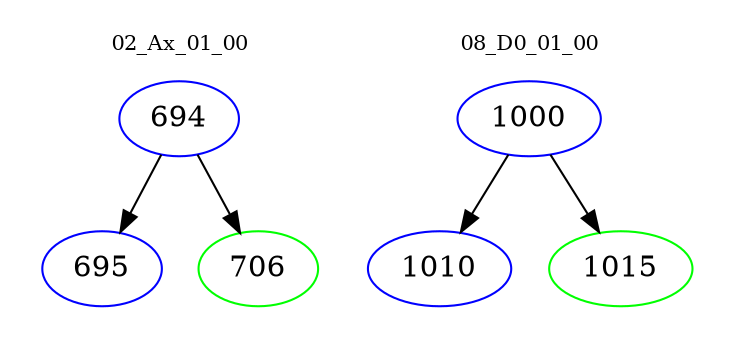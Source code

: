 digraph{
subgraph cluster_0 {
color = white
label = "02_Ax_01_00";
fontsize=10;
T0_694 [label="694", color="blue"]
T0_694 -> T0_695 [color="black"]
T0_695 [label="695", color="blue"]
T0_694 -> T0_706 [color="black"]
T0_706 [label="706", color="green"]
}
subgraph cluster_1 {
color = white
label = "08_D0_01_00";
fontsize=10;
T1_1000 [label="1000", color="blue"]
T1_1000 -> T1_1010 [color="black"]
T1_1010 [label="1010", color="blue"]
T1_1000 -> T1_1015 [color="black"]
T1_1015 [label="1015", color="green"]
}
}
